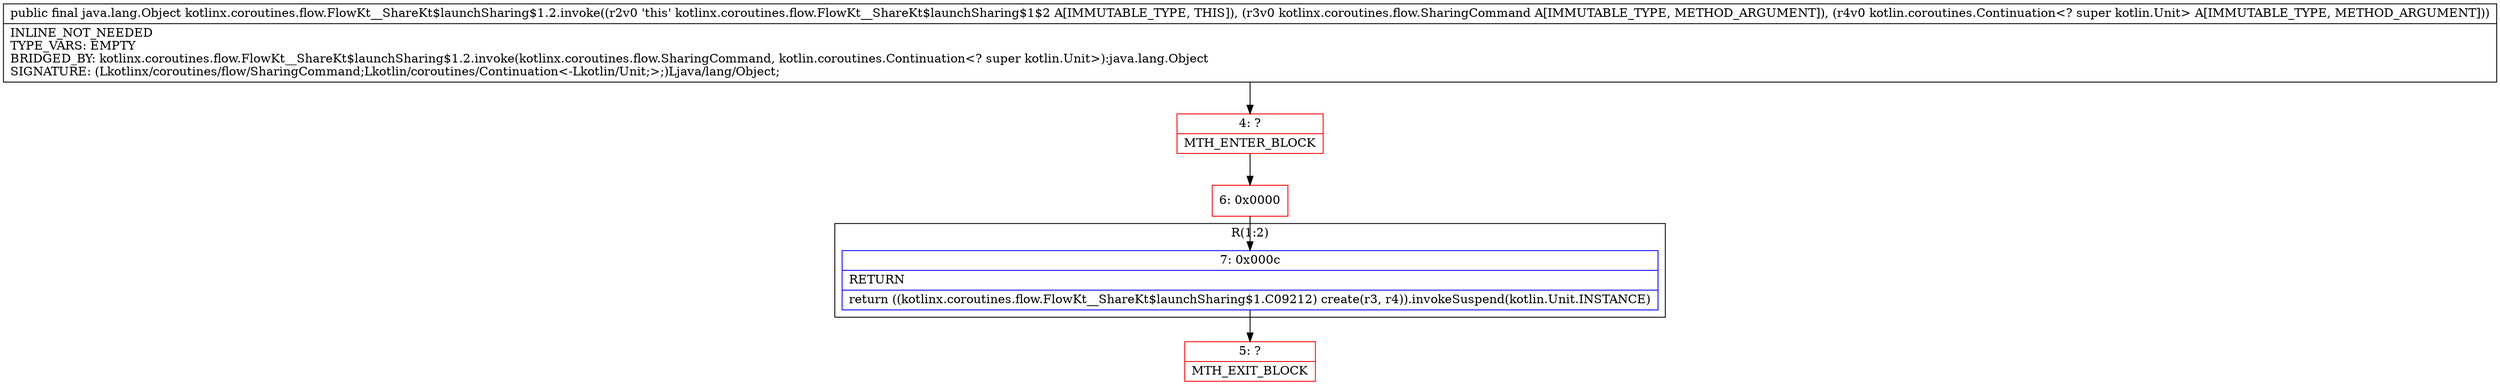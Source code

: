 digraph "CFG forkotlinx.coroutines.flow.FlowKt__ShareKt$launchSharing$1.2.invoke(Lkotlinx\/coroutines\/flow\/SharingCommand;Lkotlin\/coroutines\/Continuation;)Ljava\/lang\/Object;" {
subgraph cluster_Region_2141288253 {
label = "R(1:2)";
node [shape=record,color=blue];
Node_7 [shape=record,label="{7\:\ 0x000c|RETURN\l|return ((kotlinx.coroutines.flow.FlowKt__ShareKt$launchSharing$1.C09212) create(r3, r4)).invokeSuspend(kotlin.Unit.INSTANCE)\l}"];
}
Node_4 [shape=record,color=red,label="{4\:\ ?|MTH_ENTER_BLOCK\l}"];
Node_6 [shape=record,color=red,label="{6\:\ 0x0000}"];
Node_5 [shape=record,color=red,label="{5\:\ ?|MTH_EXIT_BLOCK\l}"];
MethodNode[shape=record,label="{public final java.lang.Object kotlinx.coroutines.flow.FlowKt__ShareKt$launchSharing$1.2.invoke((r2v0 'this' kotlinx.coroutines.flow.FlowKt__ShareKt$launchSharing$1$2 A[IMMUTABLE_TYPE, THIS]), (r3v0 kotlinx.coroutines.flow.SharingCommand A[IMMUTABLE_TYPE, METHOD_ARGUMENT]), (r4v0 kotlin.coroutines.Continuation\<? super kotlin.Unit\> A[IMMUTABLE_TYPE, METHOD_ARGUMENT]))  | INLINE_NOT_NEEDED\lTYPE_VARS: EMPTY\lBRIDGED_BY: kotlinx.coroutines.flow.FlowKt__ShareKt$launchSharing$1.2.invoke(kotlinx.coroutines.flow.SharingCommand, kotlin.coroutines.Continuation\<? super kotlin.Unit\>):java.lang.Object\lSIGNATURE: (Lkotlinx\/coroutines\/flow\/SharingCommand;Lkotlin\/coroutines\/Continuation\<\-Lkotlin\/Unit;\>;)Ljava\/lang\/Object;\l}"];
MethodNode -> Node_4;Node_7 -> Node_5;
Node_4 -> Node_6;
Node_6 -> Node_7;
}

